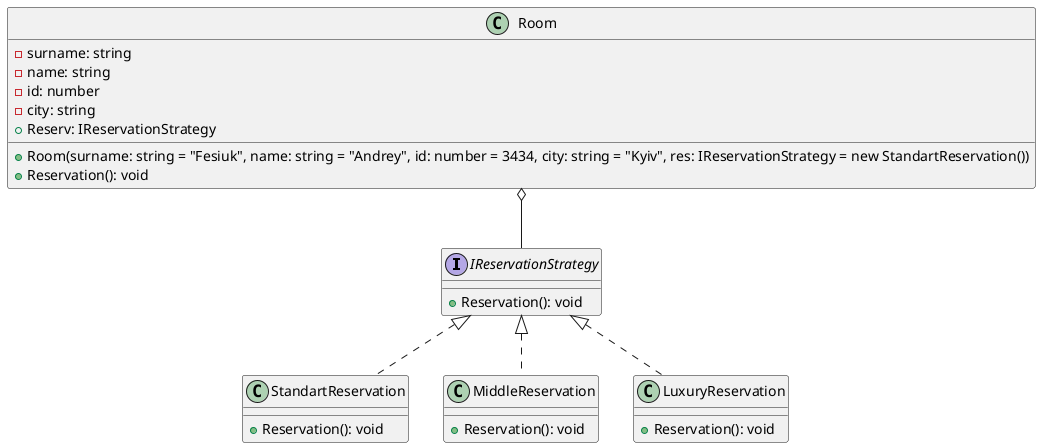 @startuml

interface IReservationStrategy {
  +Reservation(): void
}

class StandartReservation {
  +Reservation(): void
}

class MiddleReservation {
  +Reservation(): void
}

class LuxuryReservation {
  +Reservation(): void
}

class Room {
  -surname: string
  -name: string
  -id: number
  -city: string
  +Reserv: IReservationStrategy

  +Room(surname: string = "Fesiuk", name: string = "Andrey", id: number = 3434, city: string = "Kyiv", res: IReservationStrategy = new StandartReservation())
  +Reservation(): void
}

IReservationStrategy <|.. StandartReservation
IReservationStrategy <|.. MiddleReservation
IReservationStrategy <|.. LuxuryReservation
Room o-- IReservationStrategy

@enduml



